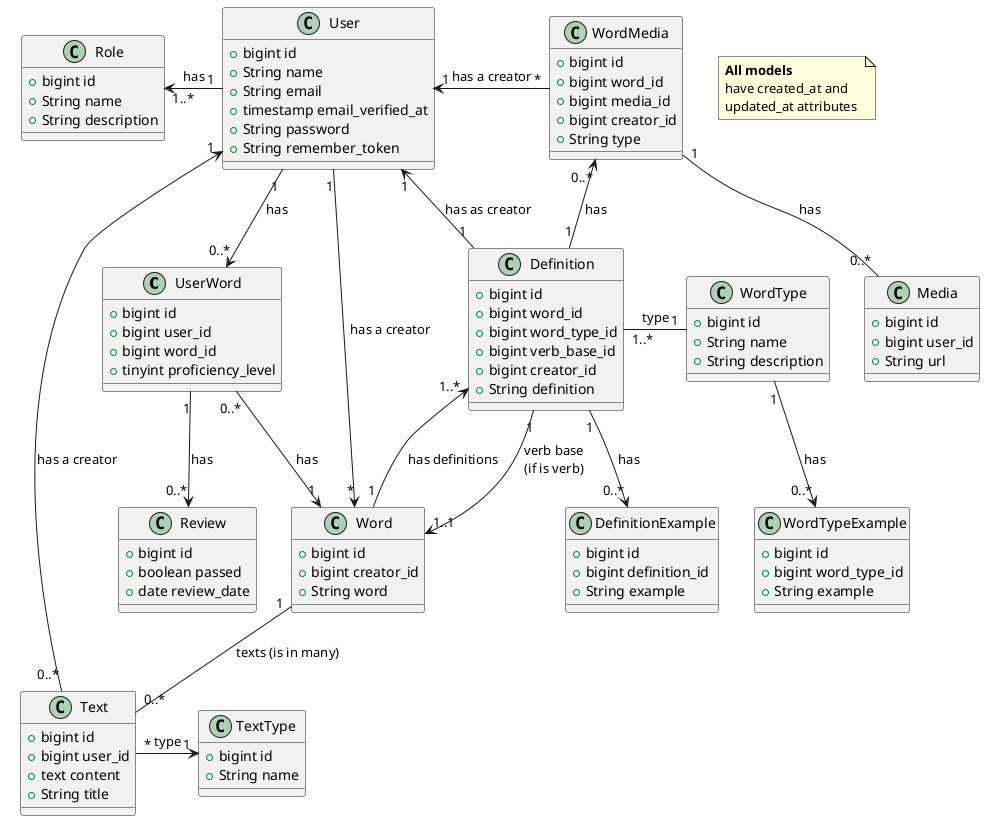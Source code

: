  @startuml Entities

    class UserWord {
        +bigint id
        +bigint user_id
        +bigint word_id
        +tinyint proficiency_level
    }

    class Definition {
        +bigint id
        +bigint word_id
        +bigint word_type_id
        +bigint verb_base_id
        +bigint creator_id
        +String definition
    }

    class DefinitionExample {
        +bigint id
        +bigint definition_id
        +String example
    }

    class Word {
        +bigint id
        +bigint creator_id
        +String word
    }

    class WordMedia {
        +bigint id
        +bigint word_id
        +bigint media_id
        +bigint creator_id
        +String type
    }

    class User {
        +bigint id
        +String name
        +String email
        +timestamp email_verified_at
        +String password
        +String remember_token
    }

    class Review {
        +bigint id
        +boolean passed
        +date review_date
    }

    class Text {
        +bigint id
        +bigint user_id
        +text content
        +String title
    }

    class TextType {
        +bigint id
        +String name
    }

    class Media {
        +bigint id
        +bigint user_id
        +String url
    }



    class Role {
        +bigint id
        +String name
        +String description
    }

    class WordType {
        +bigint id
        +String name
        +String description
    }

    class WordTypeExample {
        +bigint id
        +bigint word_type_id
        +String example
    }

    note "<b>All models</b> \nhave created_at and \nupdated_at attributes " as N1

    WordType "1" --> "0..*" WordTypeExample : has
    User "1" <-- "0..*" Text : has a creator
    Text "*" -right-> "1" TextType : type
    User "1" --> "0..*" UserWord : has
    UserWord "1" -down-> "0..*" Review : has
    Word "1" --> "1..*" Definition :  has definitions
    Word "1" -- "0..*" Text : texts (is in many)
    Word "1" <-left- "0..*" UserWord : has
    WordType "1" -left- "1..*" Definition : type
    WordMedia "1" -- "0..*" Media : has
    WordMedia "*" -left-> "1" User : has a creator
    Definition "1" -up-> "0..*" WordMedia : has
    User "1" -left-> "1..*" Role : has
    Definition "1" --> "1..1" Word : verb base\n(if is verb)
    Definition "1" --> "1" User : has as creator
    Word "*" <-up- "1" User: has a creator
    Definition "1" -down-> "0..*" DefinitionExample : has
@enduml
